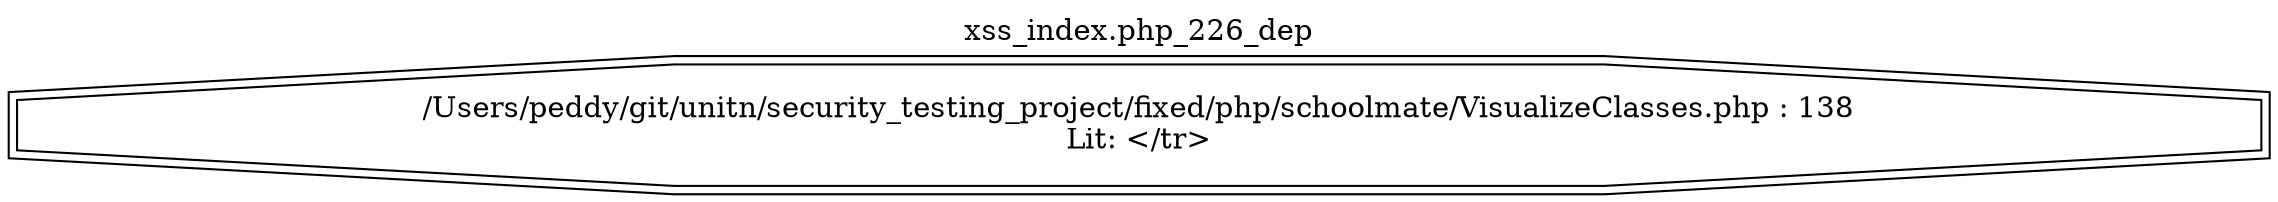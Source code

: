 digraph cfg {
  label="xss_index.php_226_dep";
  labelloc=t;
  n1 [shape=doubleoctagon, label="/Users/peddy/git/unitn/security_testing_project/fixed/php/schoolmate/VisualizeClasses.php : 138\nLit: </tr>\n"];
}
